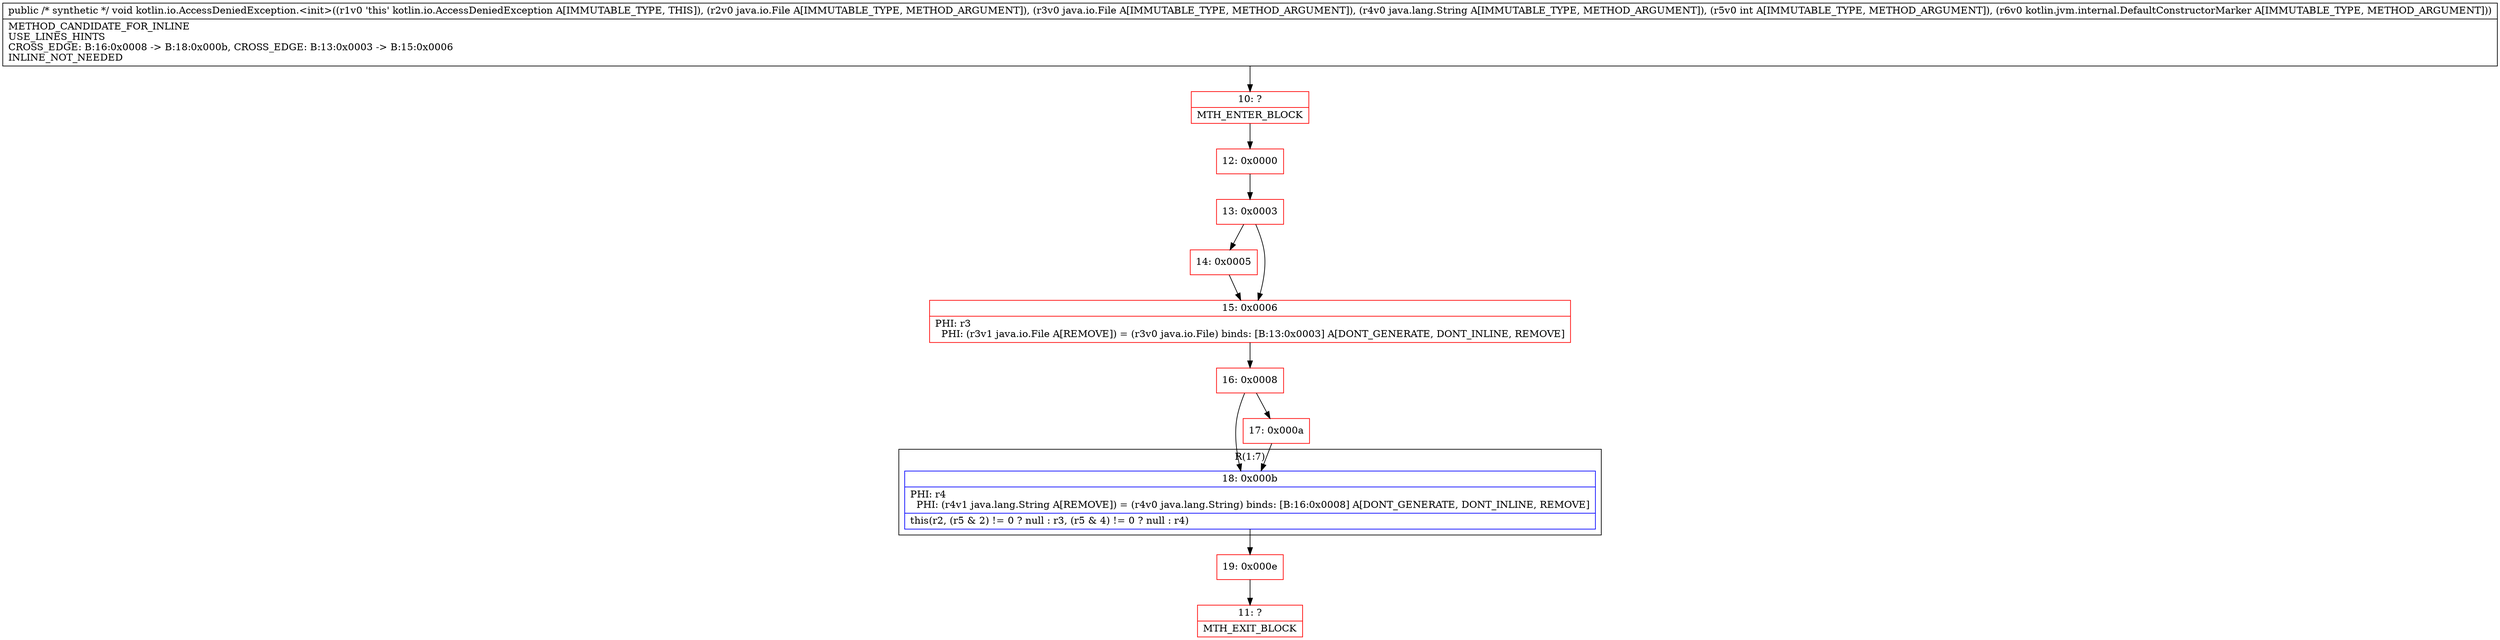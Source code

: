 digraph "CFG forkotlin.io.AccessDeniedException.\<init\>(Ljava\/io\/File;Ljava\/io\/File;Ljava\/lang\/String;ILkotlin\/jvm\/internal\/DefaultConstructorMarker;)V" {
subgraph cluster_Region_1522037455 {
label = "R(1:7)";
node [shape=record,color=blue];
Node_18 [shape=record,label="{18\:\ 0x000b|PHI: r4 \l  PHI: (r4v1 java.lang.String A[REMOVE]) = (r4v0 java.lang.String) binds: [B:16:0x0008] A[DONT_GENERATE, DONT_INLINE, REMOVE]\l|this(r2, (r5 & 2) != 0 ? null : r3, (r5 & 4) != 0 ? null : r4)\l}"];
}
Node_10 [shape=record,color=red,label="{10\:\ ?|MTH_ENTER_BLOCK\l}"];
Node_12 [shape=record,color=red,label="{12\:\ 0x0000}"];
Node_13 [shape=record,color=red,label="{13\:\ 0x0003}"];
Node_14 [shape=record,color=red,label="{14\:\ 0x0005}"];
Node_15 [shape=record,color=red,label="{15\:\ 0x0006|PHI: r3 \l  PHI: (r3v1 java.io.File A[REMOVE]) = (r3v0 java.io.File) binds: [B:13:0x0003] A[DONT_GENERATE, DONT_INLINE, REMOVE]\l}"];
Node_16 [shape=record,color=red,label="{16\:\ 0x0008}"];
Node_17 [shape=record,color=red,label="{17\:\ 0x000a}"];
Node_19 [shape=record,color=red,label="{19\:\ 0x000e}"];
Node_11 [shape=record,color=red,label="{11\:\ ?|MTH_EXIT_BLOCK\l}"];
MethodNode[shape=record,label="{public \/* synthetic *\/ void kotlin.io.AccessDeniedException.\<init\>((r1v0 'this' kotlin.io.AccessDeniedException A[IMMUTABLE_TYPE, THIS]), (r2v0 java.io.File A[IMMUTABLE_TYPE, METHOD_ARGUMENT]), (r3v0 java.io.File A[IMMUTABLE_TYPE, METHOD_ARGUMENT]), (r4v0 java.lang.String A[IMMUTABLE_TYPE, METHOD_ARGUMENT]), (r5v0 int A[IMMUTABLE_TYPE, METHOD_ARGUMENT]), (r6v0 kotlin.jvm.internal.DefaultConstructorMarker A[IMMUTABLE_TYPE, METHOD_ARGUMENT]))  | METHOD_CANDIDATE_FOR_INLINE\lUSE_LINES_HINTS\lCROSS_EDGE: B:16:0x0008 \-\> B:18:0x000b, CROSS_EDGE: B:13:0x0003 \-\> B:15:0x0006\lINLINE_NOT_NEEDED\l}"];
MethodNode -> Node_10;Node_18 -> Node_19;
Node_10 -> Node_12;
Node_12 -> Node_13;
Node_13 -> Node_14;
Node_13 -> Node_15;
Node_14 -> Node_15;
Node_15 -> Node_16;
Node_16 -> Node_17;
Node_16 -> Node_18;
Node_17 -> Node_18;
Node_19 -> Node_11;
}

